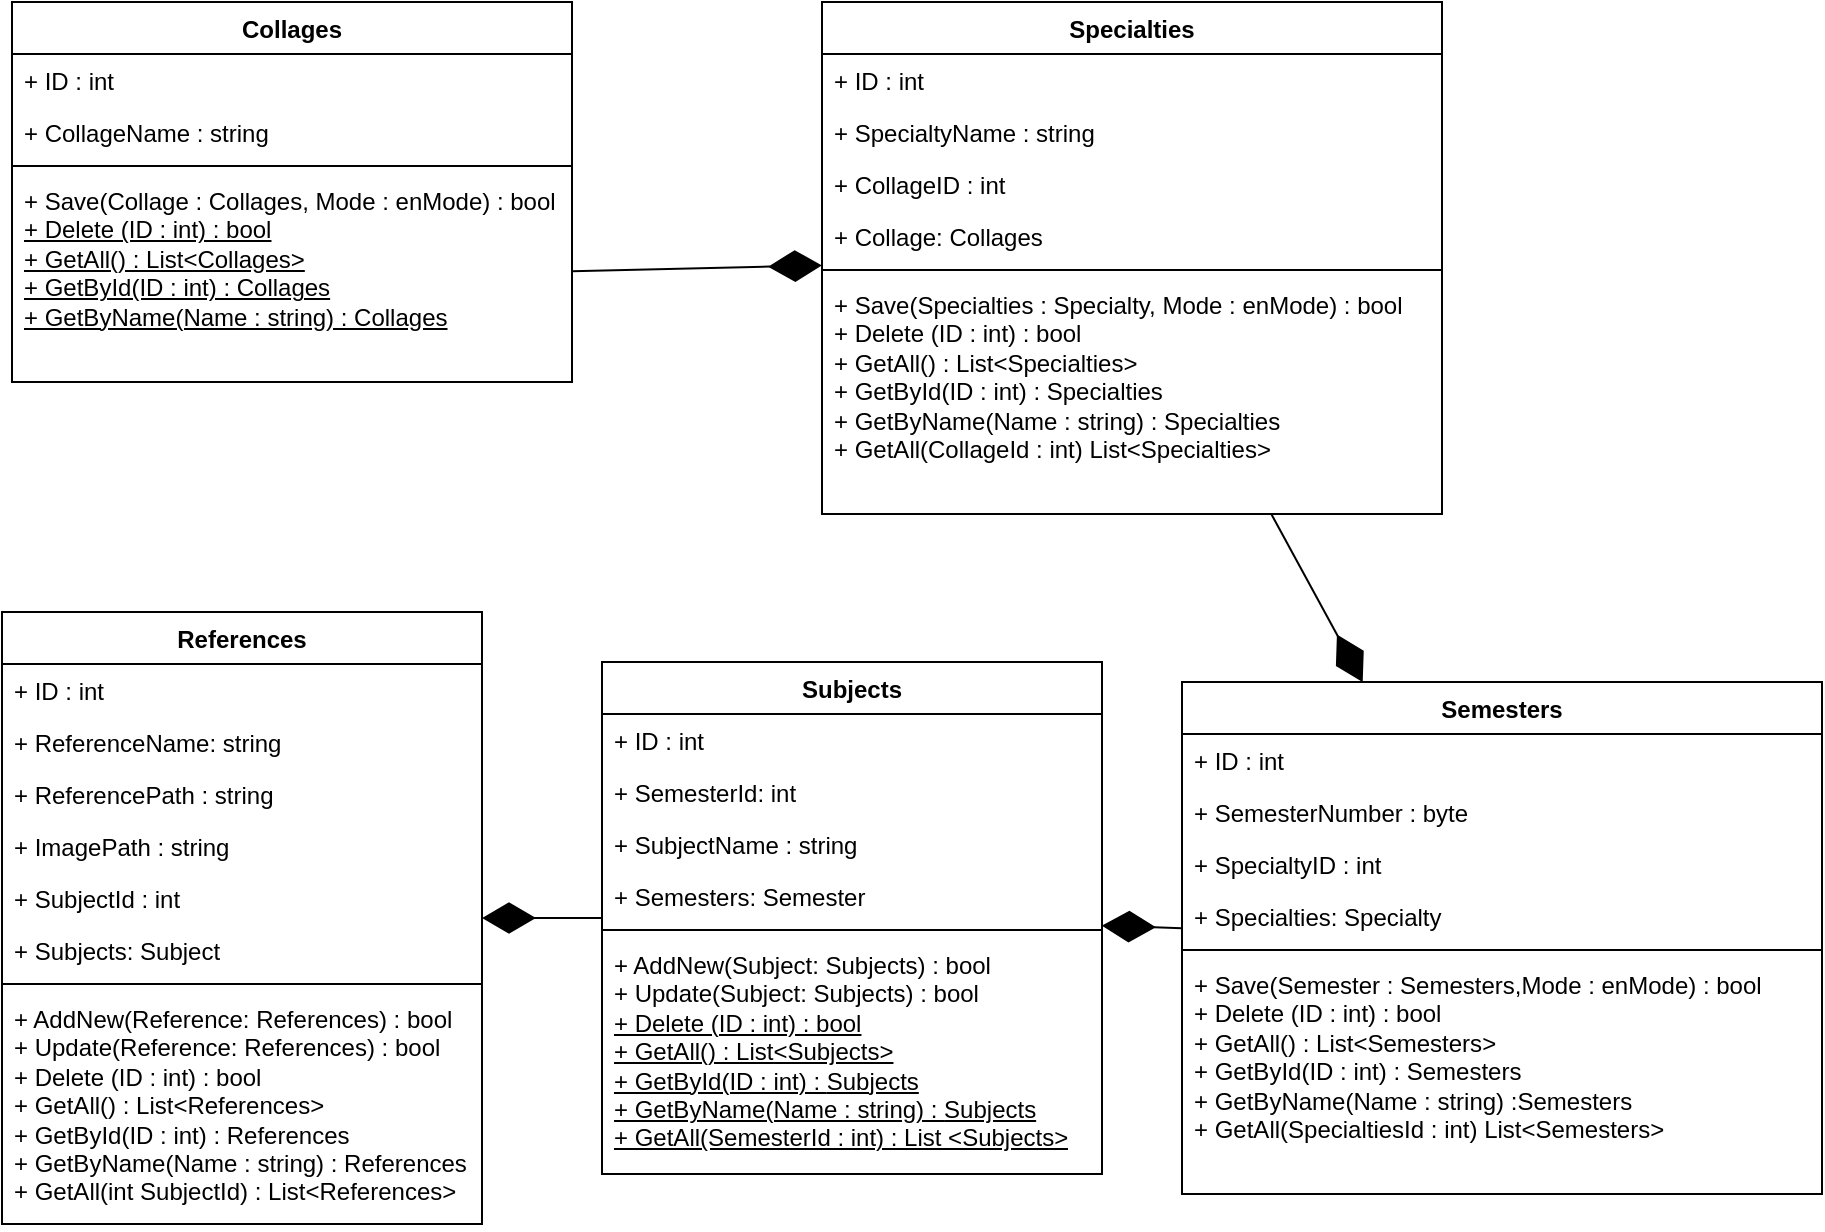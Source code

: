 <mxfile version="24.6.4" type="device">
  <diagram id="C5RBs43oDa-KdzZeNtuy" name="Page-1">
    <mxGraphModel dx="1128" dy="716" grid="1" gridSize="10" guides="1" tooltips="1" connect="1" arrows="1" fold="1" page="1" pageScale="1" pageWidth="1100" pageHeight="1700" math="0" shadow="0">
      <root>
        <mxCell id="WIyWlLk6GJQsqaUBKTNV-0" />
        <mxCell id="WIyWlLk6GJQsqaUBKTNV-1" parent="WIyWlLk6GJQsqaUBKTNV-0" />
        <mxCell id="-UY00d6pWcCVk1tIiFMA-0" value="Collages" style="swimlane;fontStyle=1;align=center;verticalAlign=top;childLayout=stackLayout;horizontal=1;startSize=26;horizontalStack=0;resizeParent=1;resizeParentMax=0;resizeLast=0;collapsible=1;marginBottom=0;whiteSpace=wrap;html=1;" parent="WIyWlLk6GJQsqaUBKTNV-1" vertex="1">
          <mxGeometry x="155" y="40" width="280" height="190" as="geometry" />
        </mxCell>
        <mxCell id="-UY00d6pWcCVk1tIiFMA-4" value="+ ID : int" style="text;strokeColor=none;fillColor=none;align=left;verticalAlign=top;spacingLeft=4;spacingRight=4;overflow=hidden;rotatable=0;points=[[0,0.5],[1,0.5]];portConstraint=eastwest;whiteSpace=wrap;html=1;" parent="-UY00d6pWcCVk1tIiFMA-0" vertex="1">
          <mxGeometry y="26" width="280" height="26" as="geometry" />
        </mxCell>
        <mxCell id="-UY00d6pWcCVk1tIiFMA-1" value="+ CollageName : string" style="text;strokeColor=none;fillColor=none;align=left;verticalAlign=top;spacingLeft=4;spacingRight=4;overflow=hidden;rotatable=0;points=[[0,0.5],[1,0.5]];portConstraint=eastwest;whiteSpace=wrap;html=1;" parent="-UY00d6pWcCVk1tIiFMA-0" vertex="1">
          <mxGeometry y="52" width="280" height="26" as="geometry" />
        </mxCell>
        <mxCell id="-UY00d6pWcCVk1tIiFMA-2" value="" style="line;strokeWidth=1;fillColor=none;align=left;verticalAlign=middle;spacingTop=-1;spacingLeft=3;spacingRight=3;rotatable=0;labelPosition=right;points=[];portConstraint=eastwest;strokeColor=inherit;" parent="-UY00d6pWcCVk1tIiFMA-0" vertex="1">
          <mxGeometry y="78" width="280" height="8" as="geometry" />
        </mxCell>
        <mxCell id="-UY00d6pWcCVk1tIiFMA-3" value="+ Save(Collage : Collages, Mode : enMode) : bool&lt;div&gt;&lt;u&gt;+ Delete (ID : int) : bool&lt;/u&gt;&lt;/div&gt;&lt;div&gt;&lt;u&gt;+ GetAll() : List&amp;lt;Collages&amp;gt;&lt;/u&gt;&lt;/div&gt;&lt;div&gt;&lt;u&gt;+ GetById(ID : int) : Collages&lt;/u&gt;&lt;/div&gt;&lt;div&gt;&lt;u&gt;+ GetByName(Name : string) : Collages&lt;/u&gt;&lt;/div&gt;" style="text;strokeColor=none;fillColor=none;align=left;verticalAlign=top;spacingLeft=4;spacingRight=4;overflow=hidden;rotatable=0;points=[[0,0.5],[1,0.5]];portConstraint=eastwest;whiteSpace=wrap;html=1;" parent="-UY00d6pWcCVk1tIiFMA-0" vertex="1">
          <mxGeometry y="86" width="280" height="104" as="geometry" />
        </mxCell>
        <mxCell id="-UY00d6pWcCVk1tIiFMA-5" value="Specialties" style="swimlane;fontStyle=1;align=center;verticalAlign=top;childLayout=stackLayout;horizontal=1;startSize=26;horizontalStack=0;resizeParent=1;resizeParentMax=0;resizeLast=0;collapsible=1;marginBottom=0;whiteSpace=wrap;html=1;" parent="WIyWlLk6GJQsqaUBKTNV-1" vertex="1">
          <mxGeometry x="560" y="40" width="310" height="256" as="geometry" />
        </mxCell>
        <mxCell id="-UY00d6pWcCVk1tIiFMA-6" value="+ ID : int" style="text;strokeColor=none;fillColor=none;align=left;verticalAlign=top;spacingLeft=4;spacingRight=4;overflow=hidden;rotatable=0;points=[[0,0.5],[1,0.5]];portConstraint=eastwest;whiteSpace=wrap;html=1;" parent="-UY00d6pWcCVk1tIiFMA-5" vertex="1">
          <mxGeometry y="26" width="310" height="26" as="geometry" />
        </mxCell>
        <mxCell id="-UY00d6pWcCVk1tIiFMA-10" value="+&amp;nbsp;&lt;span style=&quot;text-align: center;&quot;&gt;SpecialtyName : string&amp;nbsp;&lt;/span&gt;" style="text;strokeColor=none;fillColor=none;align=left;verticalAlign=top;spacingLeft=4;spacingRight=4;overflow=hidden;rotatable=0;points=[[0,0.5],[1,0.5]];portConstraint=eastwest;whiteSpace=wrap;html=1;" parent="-UY00d6pWcCVk1tIiFMA-5" vertex="1">
          <mxGeometry y="52" width="310" height="26" as="geometry" />
        </mxCell>
        <mxCell id="-UY00d6pWcCVk1tIiFMA-7" value="+ CollageID : int&lt;div&gt;&lt;br&gt;&lt;/div&gt;" style="text;strokeColor=none;fillColor=none;align=left;verticalAlign=top;spacingLeft=4;spacingRight=4;overflow=hidden;rotatable=0;points=[[0,0.5],[1,0.5]];portConstraint=eastwest;whiteSpace=wrap;html=1;" parent="-UY00d6pWcCVk1tIiFMA-5" vertex="1">
          <mxGeometry y="78" width="310" height="26" as="geometry" />
        </mxCell>
        <mxCell id="-UY00d6pWcCVk1tIiFMA-32" value="+ Collage: Collages" style="text;strokeColor=none;fillColor=none;align=left;verticalAlign=top;spacingLeft=4;spacingRight=4;overflow=hidden;rotatable=0;points=[[0,0.5],[1,0.5]];portConstraint=eastwest;whiteSpace=wrap;html=1;" parent="-UY00d6pWcCVk1tIiFMA-5" vertex="1">
          <mxGeometry y="104" width="310" height="26" as="geometry" />
        </mxCell>
        <mxCell id="-UY00d6pWcCVk1tIiFMA-8" value="" style="line;strokeWidth=1;fillColor=none;align=left;verticalAlign=middle;spacingTop=-1;spacingLeft=3;spacingRight=3;rotatable=0;labelPosition=right;points=[];portConstraint=eastwest;strokeColor=inherit;" parent="-UY00d6pWcCVk1tIiFMA-5" vertex="1">
          <mxGeometry y="130" width="310" height="8" as="geometry" />
        </mxCell>
        <mxCell id="-UY00d6pWcCVk1tIiFMA-9" value="+ Save(&lt;span style=&quot;text-align: center;&quot;&gt;Specialties : Specialty, Mode : enMode) : bool&amp;nbsp;&lt;/span&gt;&lt;br&gt;&lt;div&gt;+ Delete (ID : int) : bool&lt;/div&gt;&lt;div&gt;+ GetAll() : List&amp;lt;&lt;span style=&quot;text-align: center;&quot;&gt;Specialties&lt;/span&gt;&amp;gt;&lt;/div&gt;&lt;div&gt;+ GetById(ID : int) :&amp;nbsp;&lt;span style=&quot;text-align: center; background-color: initial;&quot;&gt;Specialties&lt;/span&gt;&lt;/div&gt;&lt;div&gt;+ GetByName(Name : string) :&amp;nbsp;&lt;span style=&quot;text-align: center; background-color: initial;&quot;&gt;Specialties&lt;/span&gt;&lt;/div&gt;&lt;div&gt;+ GetAll(CollageId : int) List&amp;lt;&lt;span style=&quot;text-align: center; background-color: initial;&quot;&gt;Specialties&amp;gt;&lt;/span&gt;&lt;/div&gt;" style="text;strokeColor=none;fillColor=none;align=left;verticalAlign=top;spacingLeft=4;spacingRight=4;overflow=hidden;rotatable=0;points=[[0,0.5],[1,0.5]];portConstraint=eastwest;whiteSpace=wrap;html=1;" parent="-UY00d6pWcCVk1tIiFMA-5" vertex="1">
          <mxGeometry y="138" width="310" height="118" as="geometry" />
        </mxCell>
        <mxCell id="-UY00d6pWcCVk1tIiFMA-11" value="Semesters" style="swimlane;fontStyle=1;align=center;verticalAlign=top;childLayout=stackLayout;horizontal=1;startSize=26;horizontalStack=0;resizeParent=1;resizeParentMax=0;resizeLast=0;collapsible=1;marginBottom=0;whiteSpace=wrap;html=1;" parent="WIyWlLk6GJQsqaUBKTNV-1" vertex="1">
          <mxGeometry x="740" y="380" width="320" height="256" as="geometry" />
        </mxCell>
        <mxCell id="-UY00d6pWcCVk1tIiFMA-12" value="+ ID : int" style="text;strokeColor=none;fillColor=none;align=left;verticalAlign=top;spacingLeft=4;spacingRight=4;overflow=hidden;rotatable=0;points=[[0,0.5],[1,0.5]];portConstraint=eastwest;whiteSpace=wrap;html=1;" parent="-UY00d6pWcCVk1tIiFMA-11" vertex="1">
          <mxGeometry y="26" width="320" height="26" as="geometry" />
        </mxCell>
        <mxCell id="-UY00d6pWcCVk1tIiFMA-13" value="+ SemesterNumber : byte" style="text;strokeColor=none;fillColor=none;align=left;verticalAlign=top;spacingLeft=4;spacingRight=4;overflow=hidden;rotatable=0;points=[[0,0.5],[1,0.5]];portConstraint=eastwest;whiteSpace=wrap;html=1;" parent="-UY00d6pWcCVk1tIiFMA-11" vertex="1">
          <mxGeometry y="52" width="320" height="26" as="geometry" />
        </mxCell>
        <mxCell id="-UY00d6pWcCVk1tIiFMA-14" value="+&amp;nbsp;&lt;span style=&quot;text-align: center;&quot;&gt;SpecialtyID&lt;/span&gt;&amp;nbsp;: int" style="text;strokeColor=none;fillColor=none;align=left;verticalAlign=top;spacingLeft=4;spacingRight=4;overflow=hidden;rotatable=0;points=[[0,0.5],[1,0.5]];portConstraint=eastwest;whiteSpace=wrap;html=1;" parent="-UY00d6pWcCVk1tIiFMA-11" vertex="1">
          <mxGeometry y="78" width="320" height="26" as="geometry" />
        </mxCell>
        <mxCell id="-UY00d6pWcCVk1tIiFMA-54" value="+&amp;nbsp;&lt;span style=&quot;text-align: center;&quot;&gt;Specialties&lt;/span&gt;:&amp;nbsp;&lt;span style=&quot;text-align: center;&quot;&gt;Specialty&lt;/span&gt;" style="text;strokeColor=none;fillColor=none;align=left;verticalAlign=top;spacingLeft=4;spacingRight=4;overflow=hidden;rotatable=0;points=[[0,0.5],[1,0.5]];portConstraint=eastwest;whiteSpace=wrap;html=1;" parent="-UY00d6pWcCVk1tIiFMA-11" vertex="1">
          <mxGeometry y="104" width="320" height="26" as="geometry" />
        </mxCell>
        <mxCell id="-UY00d6pWcCVk1tIiFMA-15" value="" style="line;strokeWidth=1;fillColor=none;align=left;verticalAlign=middle;spacingTop=-1;spacingLeft=3;spacingRight=3;rotatable=0;labelPosition=right;points=[];portConstraint=eastwest;strokeColor=inherit;" parent="-UY00d6pWcCVk1tIiFMA-11" vertex="1">
          <mxGeometry y="130" width="320" height="8" as="geometry" />
        </mxCell>
        <mxCell id="-UY00d6pWcCVk1tIiFMA-16" value="+ Save(Semester : Semesters,Mode : enMode) : bool&lt;br&gt;&lt;div&gt;+ Delete (ID : int) : bool&lt;/div&gt;&lt;div&gt;+ GetAll() : List&amp;lt;&lt;span style=&quot;text-align: center;&quot;&gt;Semesters&lt;/span&gt;&amp;gt;&lt;/div&gt;&lt;div&gt;+ GetById(ID : int) :&amp;nbsp;&lt;span style=&quot;background-color: initial; text-align: center;&quot;&gt;Semesters&lt;/span&gt;&lt;/div&gt;&lt;div&gt;+ GetByName(Name : string) :&lt;span style=&quot;background-color: initial; text-align: center;&quot;&gt;Semesters&lt;/span&gt;&lt;/div&gt;&lt;div&gt;+ GetAll(&lt;span style=&quot;text-align: center; background-color: initial;&quot;&gt;SpecialtiesId&lt;/span&gt;&lt;span style=&quot;background-color: initial;&quot;&gt;&amp;nbsp;: int) List&amp;lt;&lt;/span&gt;&lt;span style=&quot;background-color: initial; text-align: center;&quot;&gt;Semesters&lt;/span&gt;&lt;span style=&quot;background-color: initial; text-align: center;&quot;&gt;&amp;gt;&lt;/span&gt;&lt;/div&gt;" style="text;strokeColor=none;fillColor=none;align=left;verticalAlign=top;spacingLeft=4;spacingRight=4;overflow=hidden;rotatable=0;points=[[0,0.5],[1,0.5]];portConstraint=eastwest;whiteSpace=wrap;html=1;" parent="-UY00d6pWcCVk1tIiFMA-11" vertex="1">
          <mxGeometry y="138" width="320" height="118" as="geometry" />
        </mxCell>
        <mxCell id="-UY00d6pWcCVk1tIiFMA-18" value="Subjects" style="swimlane;fontStyle=1;align=center;verticalAlign=top;childLayout=stackLayout;horizontal=1;startSize=26;horizontalStack=0;resizeParent=1;resizeParentMax=0;resizeLast=0;collapsible=1;marginBottom=0;whiteSpace=wrap;html=1;" parent="WIyWlLk6GJQsqaUBKTNV-1" vertex="1">
          <mxGeometry x="450" y="370" width="250" height="256" as="geometry" />
        </mxCell>
        <mxCell id="-UY00d6pWcCVk1tIiFMA-19" value="+ ID : int" style="text;strokeColor=none;fillColor=none;align=left;verticalAlign=top;spacingLeft=4;spacingRight=4;overflow=hidden;rotatable=0;points=[[0,0.5],[1,0.5]];portConstraint=eastwest;whiteSpace=wrap;html=1;" parent="-UY00d6pWcCVk1tIiFMA-18" vertex="1">
          <mxGeometry y="26" width="250" height="26" as="geometry" />
        </mxCell>
        <mxCell id="-UY00d6pWcCVk1tIiFMA-23" value="+ SemesterId: int" style="text;strokeColor=none;fillColor=none;align=left;verticalAlign=top;spacingLeft=4;spacingRight=4;overflow=hidden;rotatable=0;points=[[0,0.5],[1,0.5]];portConstraint=eastwest;whiteSpace=wrap;html=1;" parent="-UY00d6pWcCVk1tIiFMA-18" vertex="1">
          <mxGeometry y="52" width="250" height="26" as="geometry" />
        </mxCell>
        <mxCell id="-UY00d6pWcCVk1tIiFMA-20" value="+ SubjectName : string" style="text;strokeColor=none;fillColor=none;align=left;verticalAlign=top;spacingLeft=4;spacingRight=4;overflow=hidden;rotatable=0;points=[[0,0.5],[1,0.5]];portConstraint=eastwest;whiteSpace=wrap;html=1;" parent="-UY00d6pWcCVk1tIiFMA-18" vertex="1">
          <mxGeometry y="78" width="250" height="26" as="geometry" />
        </mxCell>
        <mxCell id="-UY00d6pWcCVk1tIiFMA-59" value="+ Semesters: Semester" style="text;strokeColor=none;fillColor=none;align=left;verticalAlign=top;spacingLeft=4;spacingRight=4;overflow=hidden;rotatable=0;points=[[0,0.5],[1,0.5]];portConstraint=eastwest;whiteSpace=wrap;html=1;" parent="-UY00d6pWcCVk1tIiFMA-18" vertex="1">
          <mxGeometry y="104" width="250" height="26" as="geometry" />
        </mxCell>
        <mxCell id="-UY00d6pWcCVk1tIiFMA-21" value="" style="line;strokeWidth=1;fillColor=none;align=left;verticalAlign=middle;spacingTop=-1;spacingLeft=3;spacingRight=3;rotatable=0;labelPosition=right;points=[];portConstraint=eastwest;strokeColor=inherit;" parent="-UY00d6pWcCVk1tIiFMA-18" vertex="1">
          <mxGeometry y="130" width="250" height="8" as="geometry" />
        </mxCell>
        <mxCell id="-UY00d6pWcCVk1tIiFMA-22" value="+ AddNew(&lt;span style=&quot;text-align: center;&quot;&gt;Subject&lt;/span&gt;: Subjects) : bool&lt;div&gt;+ Update(&lt;span style=&quot;text-align: center;&quot;&gt;Subject&lt;/span&gt;: Subjects) : bool&lt;/div&gt;&lt;div&gt;&lt;u&gt;+ Delete (ID : int) : bool&lt;/u&gt;&lt;/div&gt;&lt;div&gt;&lt;u&gt;+ GetAll() : List&amp;lt;Subjects&amp;gt;&lt;/u&gt;&lt;/div&gt;&lt;div&gt;&lt;u&gt;+ GetById(ID : int) :&amp;nbsp;&lt;span style=&quot;background-color: initial;&quot;&gt;Subjects&lt;/span&gt;&lt;/u&gt;&lt;/div&gt;&lt;div&gt;&lt;u&gt;+ GetByName(Name : string) :&amp;nbsp;&lt;span style=&quot;background-color: initial;&quot;&gt;Subjects&lt;/span&gt;&lt;/u&gt;&lt;/div&gt;&lt;div&gt;&lt;span style=&quot;background-color: initial;&quot;&gt;&lt;u&gt;+ GetAll(SemesterId : int) : List &amp;lt;Subjects&amp;gt;&lt;/u&gt;&lt;/span&gt;&lt;/div&gt;" style="text;strokeColor=none;fillColor=none;align=left;verticalAlign=top;spacingLeft=4;spacingRight=4;overflow=hidden;rotatable=0;points=[[0,0.5],[1,0.5]];portConstraint=eastwest;whiteSpace=wrap;html=1;" parent="-UY00d6pWcCVk1tIiFMA-18" vertex="1">
          <mxGeometry y="138" width="250" height="118" as="geometry" />
        </mxCell>
        <mxCell id="-UY00d6pWcCVk1tIiFMA-24" value="References" style="swimlane;fontStyle=1;align=center;verticalAlign=top;childLayout=stackLayout;horizontal=1;startSize=26;horizontalStack=0;resizeParent=1;resizeParentMax=0;resizeLast=0;collapsible=1;marginBottom=0;whiteSpace=wrap;html=1;" parent="WIyWlLk6GJQsqaUBKTNV-1" vertex="1">
          <mxGeometry x="150" y="345" width="240" height="306" as="geometry" />
        </mxCell>
        <mxCell id="-UY00d6pWcCVk1tIiFMA-25" value="+ ID : int" style="text;strokeColor=none;fillColor=none;align=left;verticalAlign=top;spacingLeft=4;spacingRight=4;overflow=hidden;rotatable=0;points=[[0,0.5],[1,0.5]];portConstraint=eastwest;whiteSpace=wrap;html=1;" parent="-UY00d6pWcCVk1tIiFMA-24" vertex="1">
          <mxGeometry y="26" width="240" height="26" as="geometry" />
        </mxCell>
        <mxCell id="-UY00d6pWcCVk1tIiFMA-26" value="+ ReferenceName: string" style="text;strokeColor=none;fillColor=none;align=left;verticalAlign=top;spacingLeft=4;spacingRight=4;overflow=hidden;rotatable=0;points=[[0,0.5],[1,0.5]];portConstraint=eastwest;whiteSpace=wrap;html=1;" parent="-UY00d6pWcCVk1tIiFMA-24" vertex="1">
          <mxGeometry y="52" width="240" height="26" as="geometry" />
        </mxCell>
        <mxCell id="-UY00d6pWcCVk1tIiFMA-30" value="+ ReferencePath : string" style="text;strokeColor=none;fillColor=none;align=left;verticalAlign=top;spacingLeft=4;spacingRight=4;overflow=hidden;rotatable=0;points=[[0,0.5],[1,0.5]];portConstraint=eastwest;whiteSpace=wrap;html=1;" parent="-UY00d6pWcCVk1tIiFMA-24" vertex="1">
          <mxGeometry y="78" width="240" height="26" as="geometry" />
        </mxCell>
        <mxCell id="-UY00d6pWcCVk1tIiFMA-27" value="+ ImagePath : string" style="text;strokeColor=none;fillColor=none;align=left;verticalAlign=top;spacingLeft=4;spacingRight=4;overflow=hidden;rotatable=0;points=[[0,0.5],[1,0.5]];portConstraint=eastwest;whiteSpace=wrap;html=1;" parent="-UY00d6pWcCVk1tIiFMA-24" vertex="1">
          <mxGeometry y="104" width="240" height="26" as="geometry" />
        </mxCell>
        <mxCell id="-UY00d6pWcCVk1tIiFMA-31" value="+ SubjectId : int" style="text;strokeColor=none;fillColor=none;align=left;verticalAlign=top;spacingLeft=4;spacingRight=4;overflow=hidden;rotatable=0;points=[[0,0.5],[1,0.5]];portConstraint=eastwest;whiteSpace=wrap;html=1;" parent="-UY00d6pWcCVk1tIiFMA-24" vertex="1">
          <mxGeometry y="130" width="240" height="26" as="geometry" />
        </mxCell>
        <mxCell id="-UY00d6pWcCVk1tIiFMA-62" value="+ Subjects: Subject" style="text;strokeColor=none;fillColor=none;align=left;verticalAlign=top;spacingLeft=4;spacingRight=4;overflow=hidden;rotatable=0;points=[[0,0.5],[1,0.5]];portConstraint=eastwest;whiteSpace=wrap;html=1;" parent="-UY00d6pWcCVk1tIiFMA-24" vertex="1">
          <mxGeometry y="156" width="240" height="26" as="geometry" />
        </mxCell>
        <mxCell id="-UY00d6pWcCVk1tIiFMA-28" value="" style="line;strokeWidth=1;fillColor=none;align=left;verticalAlign=middle;spacingTop=-1;spacingLeft=3;spacingRight=3;rotatable=0;labelPosition=right;points=[];portConstraint=eastwest;strokeColor=inherit;" parent="-UY00d6pWcCVk1tIiFMA-24" vertex="1">
          <mxGeometry y="182" width="240" height="8" as="geometry" />
        </mxCell>
        <mxCell id="-UY00d6pWcCVk1tIiFMA-29" value="+ AddNew(&lt;span style=&quot;text-align: center;&quot;&gt;Reference&lt;/span&gt;:&amp;nbsp;&lt;span style=&quot;text-align: center;&quot;&gt;References&lt;/span&gt;) : bool&lt;div&gt;+ Update(&lt;span style=&quot;text-align: center;&quot;&gt;Reference&lt;/span&gt;:&amp;nbsp;&lt;span style=&quot;text-align: center;&quot;&gt;References&lt;/span&gt;) : bool&lt;/div&gt;&lt;div&gt;+ Delete (ID : int) : bool&lt;/div&gt;&lt;div&gt;+ GetAll() : List&amp;lt;&lt;span style=&quot;text-align: center;&quot;&gt;References&lt;/span&gt;&amp;gt;&lt;/div&gt;&lt;div&gt;+ GetById(ID : int) :&amp;nbsp;&lt;span style=&quot;text-align: center; background-color: initial;&quot;&gt;References&lt;/span&gt;&lt;/div&gt;&lt;div&gt;+ GetByName(Name : string) :&amp;nbsp;&lt;span style=&quot;text-align: center; background-color: initial;&quot;&gt;References&lt;/span&gt;&lt;/div&gt;&lt;div&gt;&lt;span style=&quot;background-color: initial;&quot;&gt;+ GetAll(int SubjectId) : List&amp;lt;&lt;/span&gt;&lt;span style=&quot;text-align: center; background-color: initial;&quot;&gt;References&amp;gt;&lt;/span&gt;&lt;/div&gt;" style="text;strokeColor=none;fillColor=none;align=left;verticalAlign=top;spacingLeft=4;spacingRight=4;overflow=hidden;rotatable=0;points=[[0,0.5],[1,0.5]];portConstraint=eastwest;whiteSpace=wrap;html=1;" parent="-UY00d6pWcCVk1tIiFMA-24" vertex="1">
          <mxGeometry y="190" width="240" height="116" as="geometry" />
        </mxCell>
        <mxCell id="-UY00d6pWcCVk1tIiFMA-53" value="" style="endArrow=diamondThin;endFill=1;endSize=24;html=1;rounded=0;" parent="WIyWlLk6GJQsqaUBKTNV-1" source="-UY00d6pWcCVk1tIiFMA-3" target="-UY00d6pWcCVk1tIiFMA-5" edge="1">
          <mxGeometry width="160" relative="1" as="geometry">
            <mxPoint x="385" y="178" as="sourcePoint" />
            <mxPoint x="390" y="138" as="targetPoint" />
          </mxGeometry>
        </mxCell>
        <mxCell id="-UY00d6pWcCVk1tIiFMA-57" value="" style="endArrow=diamondThin;endFill=1;endSize=24;html=1;rounded=0;" parent="WIyWlLk6GJQsqaUBKTNV-1" source="-UY00d6pWcCVk1tIiFMA-5" target="-UY00d6pWcCVk1tIiFMA-11" edge="1">
          <mxGeometry width="160" relative="1" as="geometry">
            <mxPoint x="800" y="157" as="sourcePoint" />
            <mxPoint x="400" y="117" as="targetPoint" />
          </mxGeometry>
        </mxCell>
        <mxCell id="-UY00d6pWcCVk1tIiFMA-58" value="" style="endArrow=diamondThin;endFill=1;endSize=24;html=1;rounded=0;" parent="WIyWlLk6GJQsqaUBKTNV-1" source="-UY00d6pWcCVk1tIiFMA-11" target="-UY00d6pWcCVk1tIiFMA-18" edge="1">
          <mxGeometry width="160" relative="1" as="geometry">
            <mxPoint x="130" y="49" as="sourcePoint" />
            <mxPoint x="290" y="409" as="targetPoint" />
          </mxGeometry>
        </mxCell>
        <mxCell id="-UY00d6pWcCVk1tIiFMA-60" value="" style="endArrow=diamondThin;endFill=1;endSize=24;html=1;rounded=0;" parent="WIyWlLk6GJQsqaUBKTNV-1" source="-UY00d6pWcCVk1tIiFMA-18" target="-UY00d6pWcCVk1tIiFMA-24" edge="1">
          <mxGeometry width="160" relative="1" as="geometry">
            <mxPoint x="140" y="116" as="sourcePoint" />
            <mxPoint x="-10" y="436" as="targetPoint" />
          </mxGeometry>
        </mxCell>
      </root>
    </mxGraphModel>
  </diagram>
</mxfile>
